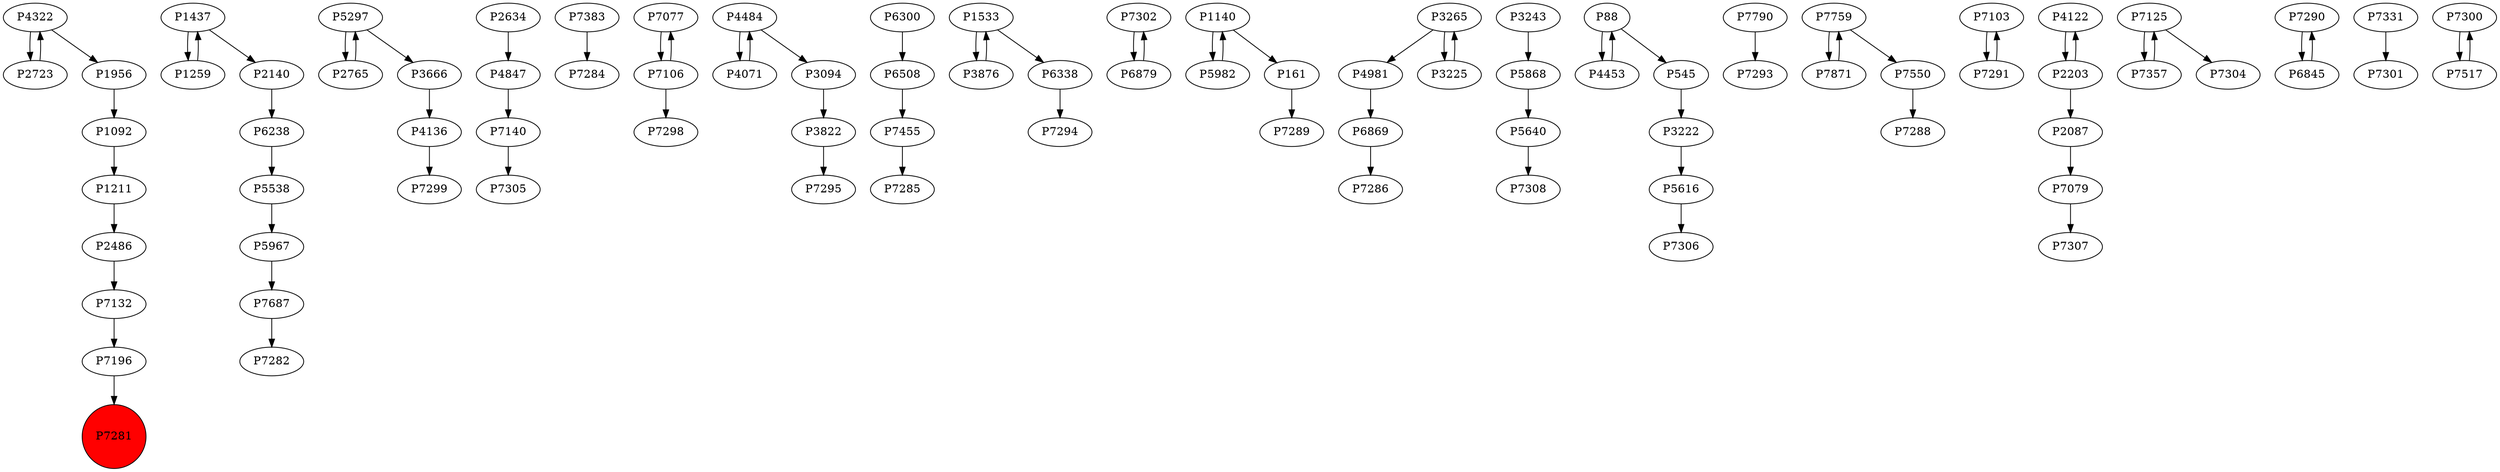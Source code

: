 digraph {
	P4322 -> P2723
	P1211 -> P2486
	P5538 -> P5967
	P3666 -> P4136
	P4847 -> P7140
	P7196 -> P7281
	P4322 -> P1956
	P7383 -> P7284
	P7077 -> P7106
	P4484 -> P4071
	P7455 -> P7285
	P1533 -> P3876
	P1259 -> P1437
	P7302 -> P6879
	P1140 -> P5982
	P161 -> P7289
	P3265 -> P4981
	P3265 -> P3225
	P2723 -> P4322
	P1533 -> P6338
	P2765 -> P5297
	P5868 -> P5640
	P88 -> P4453
	P7140 -> P7305
	P6879 -> P7302
	P1437 -> P1259
	P3094 -> P3822
	P5982 -> P1140
	P7790 -> P7293
	P7550 -> P7288
	P7103 -> P7291
	P4122 -> P2203
	P3876 -> P1533
	P88 -> P545
	P4136 -> P7299
	P6508 -> P7455
	P545 -> P3222
	P2634 -> P4847
	P1092 -> P1211
	P7871 -> P7759
	P2203 -> P4122
	P7079 -> P7307
	P3222 -> P5616
	P2486 -> P7132
	P7125 -> P7357
	P4981 -> P6869
	P7106 -> P7298
	P6869 -> P7286
	P4453 -> P88
	P3243 -> P5868
	P3225 -> P3265
	P7132 -> P7196
	P2203 -> P2087
	P1140 -> P161
	P5297 -> P2765
	P1437 -> P2140
	P5297 -> P3666
	P6300 -> P6508
	P5967 -> P7687
	P4484 -> P3094
	P7125 -> P7304
	P7290 -> P6845
	P6845 -> P7290
	P7687 -> P7282
	P7331 -> P7301
	P2140 -> P6238
	P3822 -> P7295
	P5616 -> P7306
	P1956 -> P1092
	P4071 -> P4484
	P2087 -> P7079
	P7300 -> P7517
	P6338 -> P7294
	P6238 -> P5538
	P7759 -> P7871
	P7759 -> P7550
	P7106 -> P7077
	P7291 -> P7103
	P7517 -> P7300
	P7357 -> P7125
	P5640 -> P7308
	P7281 [shape=circle]
	P7281 [style=filled]
	P7281 [fillcolor=red]
}
